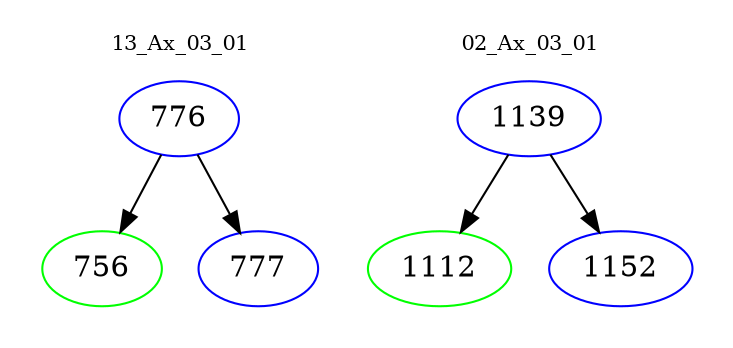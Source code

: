 digraph{
subgraph cluster_0 {
color = white
label = "13_Ax_03_01";
fontsize=10;
T0_776 [label="776", color="blue"]
T0_776 -> T0_756 [color="black"]
T0_756 [label="756", color="green"]
T0_776 -> T0_777 [color="black"]
T0_777 [label="777", color="blue"]
}
subgraph cluster_1 {
color = white
label = "02_Ax_03_01";
fontsize=10;
T1_1139 [label="1139", color="blue"]
T1_1139 -> T1_1112 [color="black"]
T1_1112 [label="1112", color="green"]
T1_1139 -> T1_1152 [color="black"]
T1_1152 [label="1152", color="blue"]
}
}
